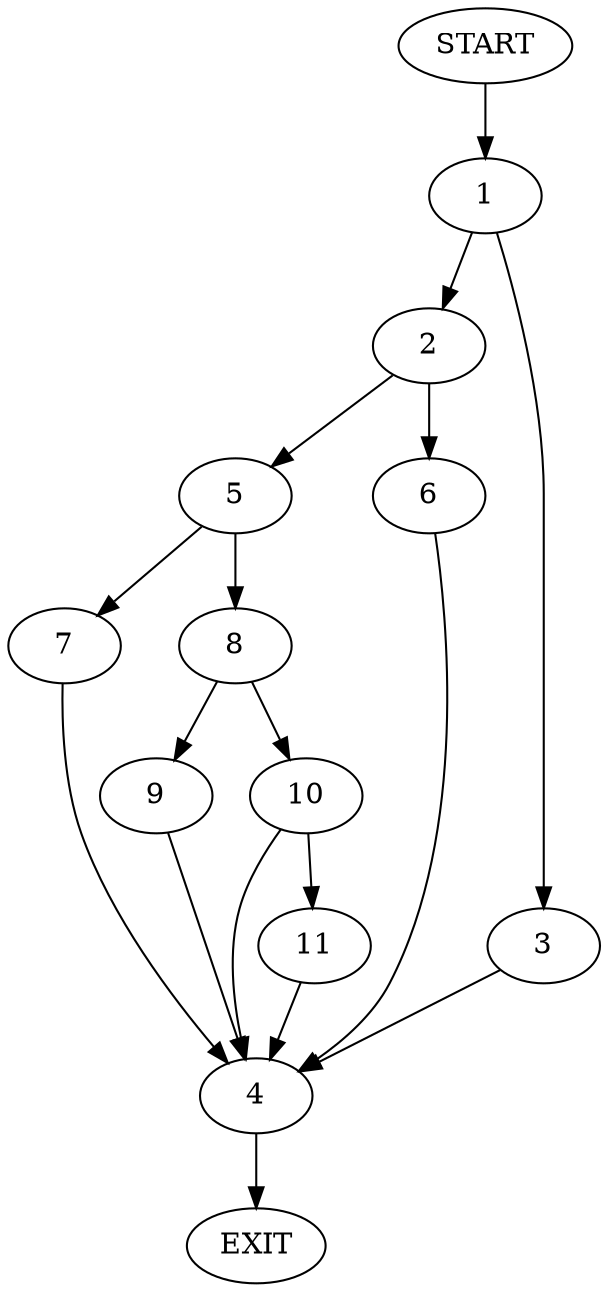 digraph {
0 [label="START"]
12 [label="EXIT"]
0 -> 1
1 -> 2
1 -> 3
3 -> 4
2 -> 5
2 -> 6
4 -> 12
5 -> 7
5 -> 8
6 -> 4
8 -> 9
8 -> 10
7 -> 4
10 -> 4
10 -> 11
9 -> 4
11 -> 4
}
